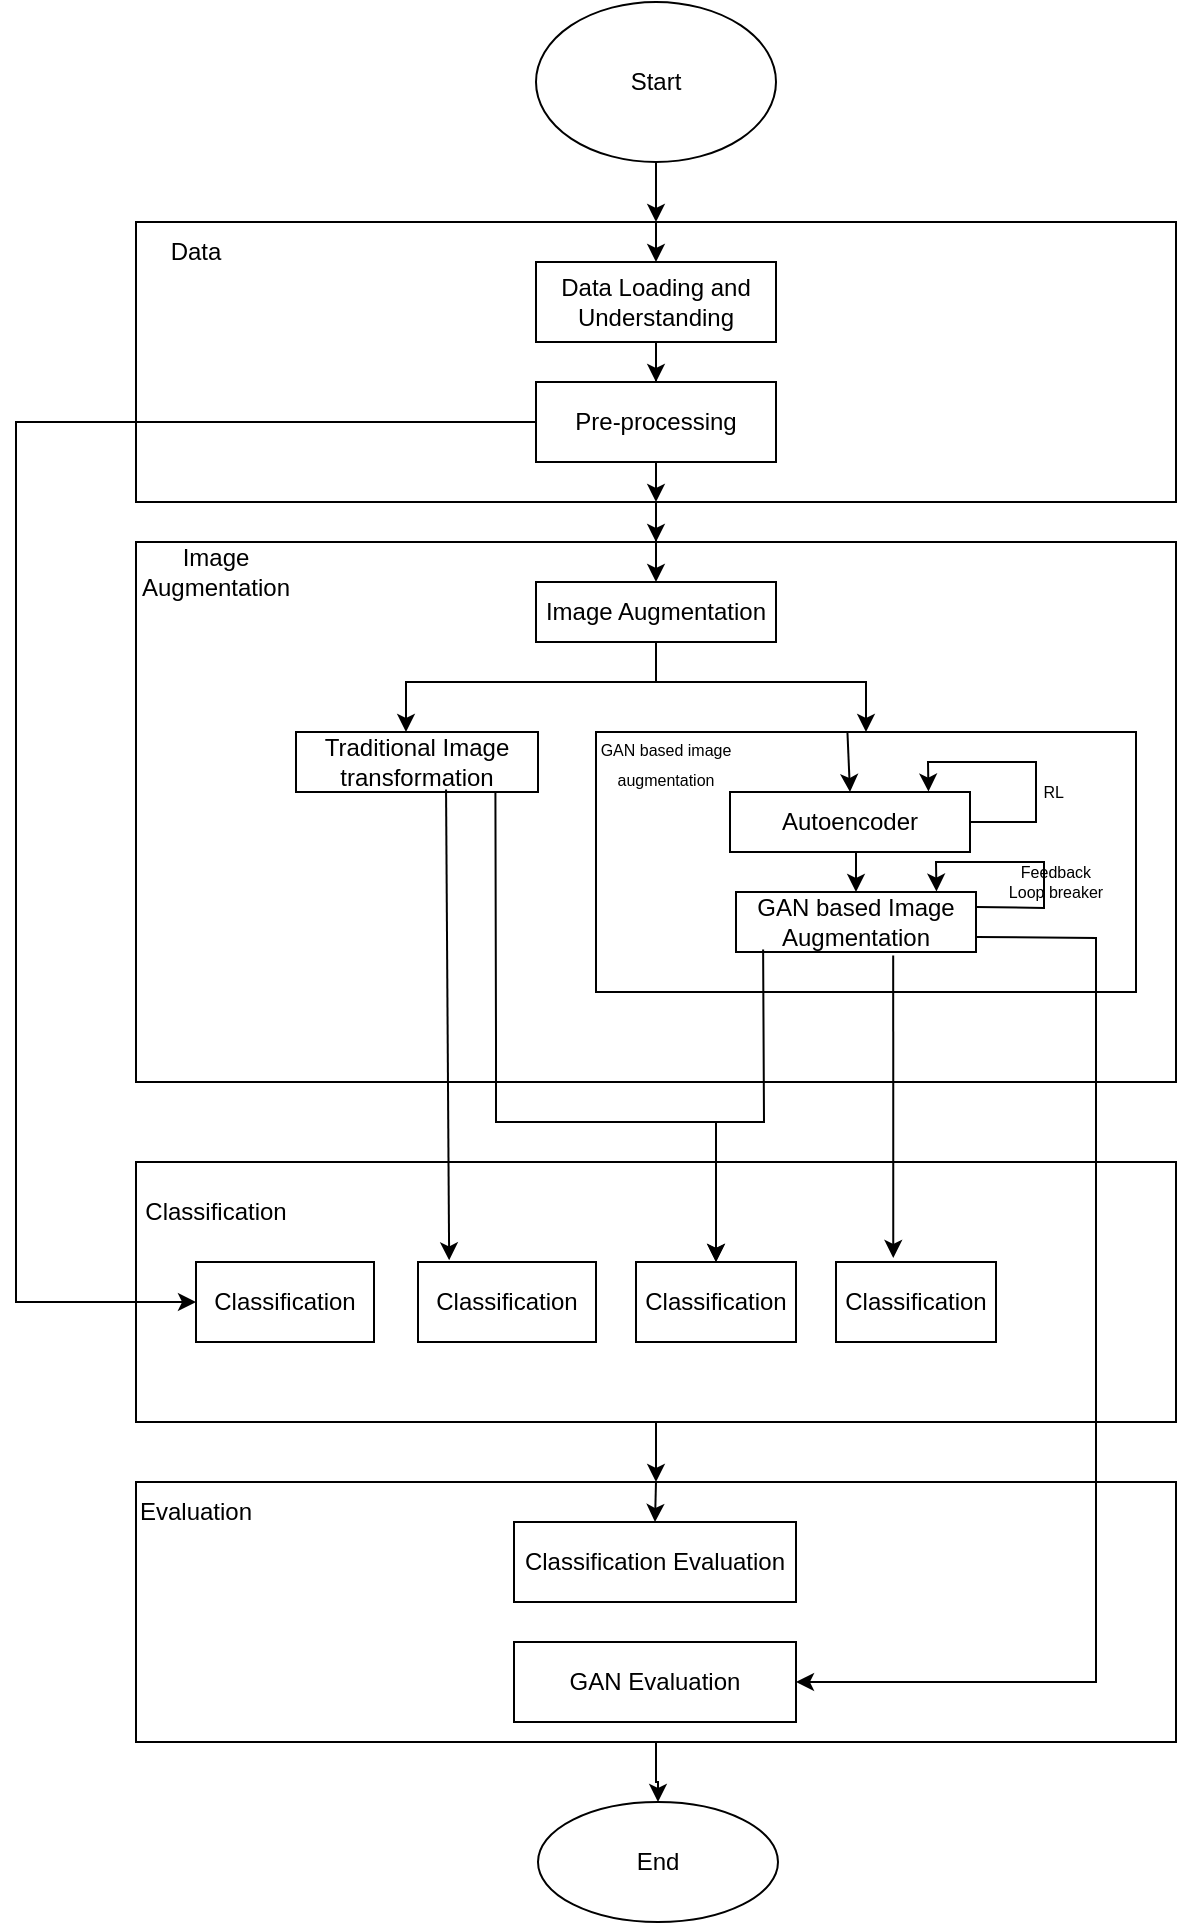 <mxfile version="20.2.3" type="device"><diagram id="OU27dVOrVbf-9z2x-1EO" name="Page-1"><mxGraphModel dx="1087" dy="596" grid="1" gridSize="10" guides="1" tooltips="1" connect="1" arrows="1" fold="1" page="1" pageScale="1" pageWidth="850" pageHeight="1100" math="0" shadow="0"><root><mxCell id="0"/><mxCell id="1" parent="0"/><mxCell id="zWvaeRBXEGMsArot7Pg2-4" value="" style="edgeStyle=orthogonalEdgeStyle;rounded=0;orthogonalLoop=1;jettySize=auto;html=1;" edge="1" parent="1" source="zWvaeRBXEGMsArot7Pg2-1" target="zWvaeRBXEGMsArot7Pg2-3"><mxGeometry relative="1" as="geometry"/></mxCell><mxCell id="zWvaeRBXEGMsArot7Pg2-1" value="Start" style="ellipse;whiteSpace=wrap;html=1;" vertex="1" parent="1"><mxGeometry x="360" y="60" width="120" height="80" as="geometry"/></mxCell><mxCell id="zWvaeRBXEGMsArot7Pg2-12" value="" style="edgeStyle=orthogonalEdgeStyle;rounded=0;orthogonalLoop=1;jettySize=auto;html=1;" edge="1" parent="1" source="zWvaeRBXEGMsArot7Pg2-3" target="zWvaeRBXEGMsArot7Pg2-11"><mxGeometry relative="1" as="geometry"/></mxCell><mxCell id="zWvaeRBXEGMsArot7Pg2-3" value="" style="rounded=0;whiteSpace=wrap;html=1;" vertex="1" parent="1"><mxGeometry x="160" y="170" width="520" height="140" as="geometry"/></mxCell><mxCell id="zWvaeRBXEGMsArot7Pg2-9" value="" style="edgeStyle=orthogonalEdgeStyle;rounded=0;orthogonalLoop=1;jettySize=auto;html=1;" edge="1" parent="1" source="zWvaeRBXEGMsArot7Pg2-5" target="zWvaeRBXEGMsArot7Pg2-6"><mxGeometry relative="1" as="geometry"/></mxCell><mxCell id="zWvaeRBXEGMsArot7Pg2-5" value="Data Loading and Understanding" style="rounded=0;whiteSpace=wrap;html=1;" vertex="1" parent="1"><mxGeometry x="360" y="190" width="120" height="40" as="geometry"/></mxCell><mxCell id="zWvaeRBXEGMsArot7Pg2-6" value="Pre-processing" style="rounded=0;whiteSpace=wrap;html=1;" vertex="1" parent="1"><mxGeometry x="360" y="250" width="120" height="40" as="geometry"/></mxCell><mxCell id="zWvaeRBXEGMsArot7Pg2-8" value="" style="endArrow=classic;html=1;rounded=0;exitX=0.5;exitY=0;exitDx=0;exitDy=0;entryX=0.5;entryY=0;entryDx=0;entryDy=0;" edge="1" parent="1" source="zWvaeRBXEGMsArot7Pg2-3" target="zWvaeRBXEGMsArot7Pg2-5"><mxGeometry width="50" height="50" relative="1" as="geometry"><mxPoint x="440" y="180" as="sourcePoint"/><mxPoint x="490" y="130" as="targetPoint"/></mxGeometry></mxCell><mxCell id="zWvaeRBXEGMsArot7Pg2-10" value="" style="endArrow=classic;html=1;rounded=0;exitX=0.5;exitY=1;exitDx=0;exitDy=0;" edge="1" parent="1" source="zWvaeRBXEGMsArot7Pg2-6" target="zWvaeRBXEGMsArot7Pg2-3"><mxGeometry width="50" height="50" relative="1" as="geometry"><mxPoint x="440" y="180" as="sourcePoint"/><mxPoint x="490" y="130" as="targetPoint"/></mxGeometry></mxCell><mxCell id="zWvaeRBXEGMsArot7Pg2-11" value="" style="rounded=0;whiteSpace=wrap;html=1;" vertex="1" parent="1"><mxGeometry x="160" y="330" width="520" height="270" as="geometry"/></mxCell><mxCell id="zWvaeRBXEGMsArot7Pg2-13" value="Data" style="text;html=1;strokeColor=none;fillColor=none;align=center;verticalAlign=middle;whiteSpace=wrap;rounded=0;" vertex="1" parent="1"><mxGeometry x="160" y="170" width="60" height="30" as="geometry"/></mxCell><mxCell id="zWvaeRBXEGMsArot7Pg2-14" value="Image Augmentation" style="text;html=1;strokeColor=none;fillColor=none;align=center;verticalAlign=middle;whiteSpace=wrap;rounded=0;" vertex="1" parent="1"><mxGeometry x="170" y="330" width="60" height="30" as="geometry"/></mxCell><mxCell id="zWvaeRBXEGMsArot7Pg2-15" value="Image Augmentation" style="rounded=0;whiteSpace=wrap;html=1;" vertex="1" parent="1"><mxGeometry x="360" y="350" width="120" height="30" as="geometry"/></mxCell><mxCell id="zWvaeRBXEGMsArot7Pg2-16" value="" style="endArrow=classic;html=1;rounded=0;exitX=0.5;exitY=0;exitDx=0;exitDy=0;entryX=0.5;entryY=0;entryDx=0;entryDy=0;" edge="1" parent="1" source="zWvaeRBXEGMsArot7Pg2-11" target="zWvaeRBXEGMsArot7Pg2-15"><mxGeometry width="50" height="50" relative="1" as="geometry"><mxPoint x="580" y="360" as="sourcePoint"/><mxPoint x="480" y="360" as="targetPoint"/></mxGeometry></mxCell><mxCell id="zWvaeRBXEGMsArot7Pg2-17" value="Traditional Image transformation" style="rounded=0;whiteSpace=wrap;html=1;" vertex="1" parent="1"><mxGeometry x="240" y="425" width="121" height="30" as="geometry"/></mxCell><mxCell id="zWvaeRBXEGMsArot7Pg2-19" value="" style="rounded=0;whiteSpace=wrap;html=1;" vertex="1" parent="1"><mxGeometry x="390" y="425" width="270" height="130" as="geometry"/></mxCell><mxCell id="zWvaeRBXEGMsArot7Pg2-18" value="GAN based Image Augmentation" style="rounded=0;whiteSpace=wrap;html=1;" vertex="1" parent="1"><mxGeometry x="460" y="505" width="120" height="30" as="geometry"/></mxCell><mxCell id="zWvaeRBXEGMsArot7Pg2-20" value="Autoencoder" style="rounded=0;whiteSpace=wrap;html=1;" vertex="1" parent="1"><mxGeometry x="457" y="455" width="120" height="30" as="geometry"/></mxCell><mxCell id="zWvaeRBXEGMsArot7Pg2-21" value="&lt;font style=&quot;font-size: 8px;&quot;&gt;GAN based image augmentation&lt;/font&gt;" style="text;html=1;strokeColor=none;fillColor=none;align=center;verticalAlign=middle;whiteSpace=wrap;rounded=0;" vertex="1" parent="1"><mxGeometry x="390" y="425" width="70" height="30" as="geometry"/></mxCell><mxCell id="zWvaeRBXEGMsArot7Pg2-23" value="" style="endArrow=classic;html=1;rounded=0;fontSize=8;entryX=0.5;entryY=0;entryDx=0;entryDy=0;exitX=0.5;exitY=1;exitDx=0;exitDy=0;" edge="1" parent="1" source="zWvaeRBXEGMsArot7Pg2-15" target="zWvaeRBXEGMsArot7Pg2-19"><mxGeometry width="50" height="50" relative="1" as="geometry"><mxPoint x="430" y="393" as="sourcePoint"/><mxPoint x="473" y="343" as="targetPoint"/><Array as="points"><mxPoint x="420" y="400"/><mxPoint x="525" y="400"/></Array></mxGeometry></mxCell><mxCell id="zWvaeRBXEGMsArot7Pg2-24" value="" style="endArrow=classic;html=1;rounded=0;fontSize=8;entryX=0.5;entryY=0;entryDx=0;entryDy=0;" edge="1" parent="1"><mxGeometry width="50" height="50" relative="1" as="geometry"><mxPoint x="420" y="380" as="sourcePoint"/><mxPoint x="295" y="425" as="targetPoint"/><Array as="points"><mxPoint x="420" y="400"/><mxPoint x="295" y="400"/></Array></mxGeometry></mxCell><mxCell id="zWvaeRBXEGMsArot7Pg2-25" value="" style="endArrow=classic;html=1;rounded=0;fontSize=8;entryX=0.5;entryY=0;entryDx=0;entryDy=0;" edge="1" parent="1" target="zWvaeRBXEGMsArot7Pg2-20"><mxGeometry width="50" height="50" relative="1" as="geometry"><mxPoint x="515.714" y="425" as="sourcePoint"/><mxPoint x="520" y="455" as="targetPoint"/></mxGeometry></mxCell><mxCell id="zWvaeRBXEGMsArot7Pg2-26" value="" style="endArrow=classic;html=1;rounded=0;fontSize=8;entryX=0.5;entryY=0;entryDx=0;entryDy=0;exitX=0.525;exitY=1;exitDx=0;exitDy=0;exitPerimeter=0;" edge="1" parent="1" source="zWvaeRBXEGMsArot7Pg2-20" target="zWvaeRBXEGMsArot7Pg2-18"><mxGeometry width="50" height="50" relative="1" as="geometry"><mxPoint x="518" y="485" as="sourcePoint"/><mxPoint x="522" y="505" as="targetPoint"/></mxGeometry></mxCell><mxCell id="zWvaeRBXEGMsArot7Pg2-27" value="" style="endArrow=classic;html=1;rounded=0;fontSize=8;exitX=1;exitY=0.5;exitDx=0;exitDy=0;entryX=0.827;entryY=-0.008;entryDx=0;entryDy=0;entryPerimeter=0;" edge="1" parent="1" source="zWvaeRBXEGMsArot7Pg2-20" target="zWvaeRBXEGMsArot7Pg2-20"><mxGeometry width="50" height="50" relative="1" as="geometry"><mxPoint x="577" y="495" as="sourcePoint"/><mxPoint x="627" y="445" as="targetPoint"/><Array as="points"><mxPoint x="610" y="470"/><mxPoint x="610" y="440"/><mxPoint x="556" y="440"/></Array></mxGeometry></mxCell><mxCell id="zWvaeRBXEGMsArot7Pg2-28" value="RL&amp;nbsp;" style="text;html=1;strokeColor=none;fillColor=none;align=center;verticalAlign=middle;whiteSpace=wrap;rounded=0;fontSize=8;" vertex="1" parent="1"><mxGeometry x="590" y="440" width="60" height="30" as="geometry"/></mxCell><mxCell id="zWvaeRBXEGMsArot7Pg2-29" value="" style="endArrow=classic;html=1;rounded=0;fontSize=8;exitX=1;exitY=0.25;exitDx=0;exitDy=0;entryX=0.827;entryY=-0.008;entryDx=0;entryDy=0;entryPerimeter=0;" edge="1" parent="1" source="zWvaeRBXEGMsArot7Pg2-18"><mxGeometry width="50" height="50" relative="1" as="geometry"><mxPoint x="581" y="520" as="sourcePoint"/><mxPoint x="560.24" y="504.76" as="targetPoint"/><Array as="points"><mxPoint x="614" y="513"/><mxPoint x="614" y="490"/><mxPoint x="560" y="490"/></Array></mxGeometry></mxCell><mxCell id="zWvaeRBXEGMsArot7Pg2-30" value="Feedback&lt;br&gt;Loop breaker" style="text;html=1;strokeColor=none;fillColor=none;align=center;verticalAlign=middle;whiteSpace=wrap;rounded=0;fontSize=8;" vertex="1" parent="1"><mxGeometry x="590" y="485" width="60" height="30" as="geometry"/></mxCell><mxCell id="zWvaeRBXEGMsArot7Pg2-41" value="" style="edgeStyle=orthogonalEdgeStyle;rounded=0;orthogonalLoop=1;jettySize=auto;html=1;fontSize=12;" edge="1" parent="1" source="zWvaeRBXEGMsArot7Pg2-31" target="zWvaeRBXEGMsArot7Pg2-40"><mxGeometry relative="1" as="geometry"/></mxCell><mxCell id="zWvaeRBXEGMsArot7Pg2-31" value="" style="rounded=0;whiteSpace=wrap;html=1;" vertex="1" parent="1"><mxGeometry x="160" y="640" width="520" height="130" as="geometry"/></mxCell><mxCell id="zWvaeRBXEGMsArot7Pg2-32" value="Classification" style="text;html=1;strokeColor=none;fillColor=none;align=center;verticalAlign=middle;whiteSpace=wrap;rounded=0;" vertex="1" parent="1"><mxGeometry x="170" y="650" width="60" height="30" as="geometry"/></mxCell><mxCell id="zWvaeRBXEGMsArot7Pg2-33" value="&lt;font style=&quot;font-size: 12px;&quot;&gt;Classification&lt;/font&gt;" style="rounded=0;whiteSpace=wrap;html=1;fontSize=8;" vertex="1" parent="1"><mxGeometry x="301" y="690" width="89" height="40" as="geometry"/></mxCell><mxCell id="zWvaeRBXEGMsArot7Pg2-34" value="&lt;font style=&quot;font-size: 12px;&quot;&gt;Classification&lt;/font&gt;" style="rounded=0;whiteSpace=wrap;html=1;fontSize=8;" vertex="1" parent="1"><mxGeometry x="410" y="690" width="80" height="40" as="geometry"/></mxCell><mxCell id="zWvaeRBXEGMsArot7Pg2-35" value="&lt;font style=&quot;font-size: 12px;&quot;&gt;Classification&lt;/font&gt;" style="rounded=0;whiteSpace=wrap;html=1;fontSize=8;" vertex="1" parent="1"><mxGeometry x="510" y="690" width="80" height="40" as="geometry"/></mxCell><mxCell id="zWvaeRBXEGMsArot7Pg2-36" value="" style="endArrow=classic;html=1;rounded=0;fontSize=12;exitX=0.62;exitY=0.959;exitDx=0;exitDy=0;exitPerimeter=0;entryX=0.175;entryY=-0.021;entryDx=0;entryDy=0;entryPerimeter=0;" edge="1" parent="1" source="zWvaeRBXEGMsArot7Pg2-17" target="zWvaeRBXEGMsArot7Pg2-33"><mxGeometry width="50" height="50" relative="1" as="geometry"><mxPoint x="313" y="457.61" as="sourcePoint"/><mxPoint x="320" y="690" as="targetPoint"/></mxGeometry></mxCell><mxCell id="zWvaeRBXEGMsArot7Pg2-37" value="" style="endArrow=classic;html=1;rounded=0;fontSize=12;exitX=0.655;exitY=1.06;exitDx=0;exitDy=0;entryX=0.358;entryY=-0.05;entryDx=0;entryDy=0;entryPerimeter=0;exitPerimeter=0;" edge="1" parent="1" target="zWvaeRBXEGMsArot7Pg2-35"><mxGeometry width="50" height="50" relative="1" as="geometry"><mxPoint x="538.6" y="536.8" as="sourcePoint"/><mxPoint x="531.36" y="690.08" as="targetPoint"/></mxGeometry></mxCell><mxCell id="zWvaeRBXEGMsArot7Pg2-38" value="" style="endArrow=classic;html=1;rounded=0;fontSize=12;exitX=0.113;exitY=0.959;exitDx=0;exitDy=0;exitPerimeter=0;entryX=0.5;entryY=0;entryDx=0;entryDy=0;" edge="1" parent="1" source="zWvaeRBXEGMsArot7Pg2-18" target="zWvaeRBXEGMsArot7Pg2-34"><mxGeometry width="50" height="50" relative="1" as="geometry"><mxPoint x="440" y="590" as="sourcePoint"/><mxPoint x="490" y="540" as="targetPoint"/><Array as="points"><mxPoint x="474" y="620"/><mxPoint x="450" y="620"/></Array></mxGeometry></mxCell><mxCell id="zWvaeRBXEGMsArot7Pg2-39" value="" style="endArrow=classic;html=1;rounded=0;fontSize=12;entryX=0.5;entryY=0;entryDx=0;entryDy=0;exitX=0.824;exitY=0.997;exitDx=0;exitDy=0;exitPerimeter=0;" edge="1" parent="1" source="zWvaeRBXEGMsArot7Pg2-17" target="zWvaeRBXEGMsArot7Pg2-34"><mxGeometry width="50" height="50" relative="1" as="geometry"><mxPoint x="340" y="450" as="sourcePoint"/><mxPoint x="490" y="540" as="targetPoint"/><Array as="points"><mxPoint x="340" y="580"/><mxPoint x="340" y="620"/><mxPoint x="418" y="620"/><mxPoint x="450" y="620"/></Array></mxGeometry></mxCell><mxCell id="zWvaeRBXEGMsArot7Pg2-47" value="" style="edgeStyle=orthogonalEdgeStyle;rounded=0;orthogonalLoop=1;jettySize=auto;html=1;fontSize=12;" edge="1" parent="1" source="zWvaeRBXEGMsArot7Pg2-40" target="zWvaeRBXEGMsArot7Pg2-46"><mxGeometry relative="1" as="geometry"/></mxCell><mxCell id="zWvaeRBXEGMsArot7Pg2-40" value="" style="rounded=0;whiteSpace=wrap;html=1;" vertex="1" parent="1"><mxGeometry x="160" y="800" width="520" height="130" as="geometry"/></mxCell><mxCell id="zWvaeRBXEGMsArot7Pg2-42" value="Classification Evaluation" style="rounded=0;whiteSpace=wrap;html=1;fontSize=12;" vertex="1" parent="1"><mxGeometry x="349" y="820" width="141" height="40" as="geometry"/></mxCell><mxCell id="zWvaeRBXEGMsArot7Pg2-43" value="" style="endArrow=classic;html=1;rounded=0;fontSize=12;exitX=0.5;exitY=0;exitDx=0;exitDy=0;entryX=0.5;entryY=0;entryDx=0;entryDy=0;" edge="1" parent="1" source="zWvaeRBXEGMsArot7Pg2-40" target="zWvaeRBXEGMsArot7Pg2-42"><mxGeometry width="50" height="50" relative="1" as="geometry"><mxPoint x="430" y="770" as="sourcePoint"/><mxPoint x="480" y="720" as="targetPoint"/></mxGeometry></mxCell><mxCell id="zWvaeRBXEGMsArot7Pg2-44" value="GAN Evaluation" style="rounded=0;whiteSpace=wrap;html=1;fontSize=12;" vertex="1" parent="1"><mxGeometry x="349" y="880" width="141" height="40" as="geometry"/></mxCell><mxCell id="zWvaeRBXEGMsArot7Pg2-45" value="" style="endArrow=classic;html=1;rounded=0;fontSize=12;exitX=1;exitY=0.75;exitDx=0;exitDy=0;entryX=1;entryY=0.5;entryDx=0;entryDy=0;" edge="1" parent="1" source="zWvaeRBXEGMsArot7Pg2-18" target="zWvaeRBXEGMsArot7Pg2-44"><mxGeometry width="50" height="50" relative="1" as="geometry"><mxPoint x="595" y="545" as="sourcePoint"/><mxPoint x="645" y="495" as="targetPoint"/><Array as="points"><mxPoint x="640" y="528"/><mxPoint x="640" y="900"/></Array></mxGeometry></mxCell><mxCell id="zWvaeRBXEGMsArot7Pg2-46" value="End" style="ellipse;whiteSpace=wrap;html=1;rounded=0;" vertex="1" parent="1"><mxGeometry x="361" y="960" width="120" height="60" as="geometry"/></mxCell><mxCell id="zWvaeRBXEGMsArot7Pg2-48" value="Evaluation" style="text;html=1;strokeColor=none;fillColor=none;align=center;verticalAlign=middle;whiteSpace=wrap;rounded=0;fontSize=12;" vertex="1" parent="1"><mxGeometry x="160" y="800" width="60" height="30" as="geometry"/></mxCell><mxCell id="zWvaeRBXEGMsArot7Pg2-49" value="&lt;font style=&quot;font-size: 12px;&quot;&gt;Classification&lt;/font&gt;" style="rounded=0;whiteSpace=wrap;html=1;fontSize=8;" vertex="1" parent="1"><mxGeometry x="190" y="690" width="89" height="40" as="geometry"/></mxCell><mxCell id="zWvaeRBXEGMsArot7Pg2-50" value="" style="endArrow=classic;html=1;rounded=0;fontSize=12;exitX=0.385;exitY=0.714;exitDx=0;exitDy=0;exitPerimeter=0;" edge="1" parent="1" source="zWvaeRBXEGMsArot7Pg2-3"><mxGeometry width="50" height="50" relative="1" as="geometry"><mxPoint x="80" y="450" as="sourcePoint"/><mxPoint x="190" y="710" as="targetPoint"/><Array as="points"><mxPoint x="100" y="270"/><mxPoint x="100" y="470"/><mxPoint x="100" y="710"/></Array></mxGeometry></mxCell></root></mxGraphModel></diagram></mxfile>